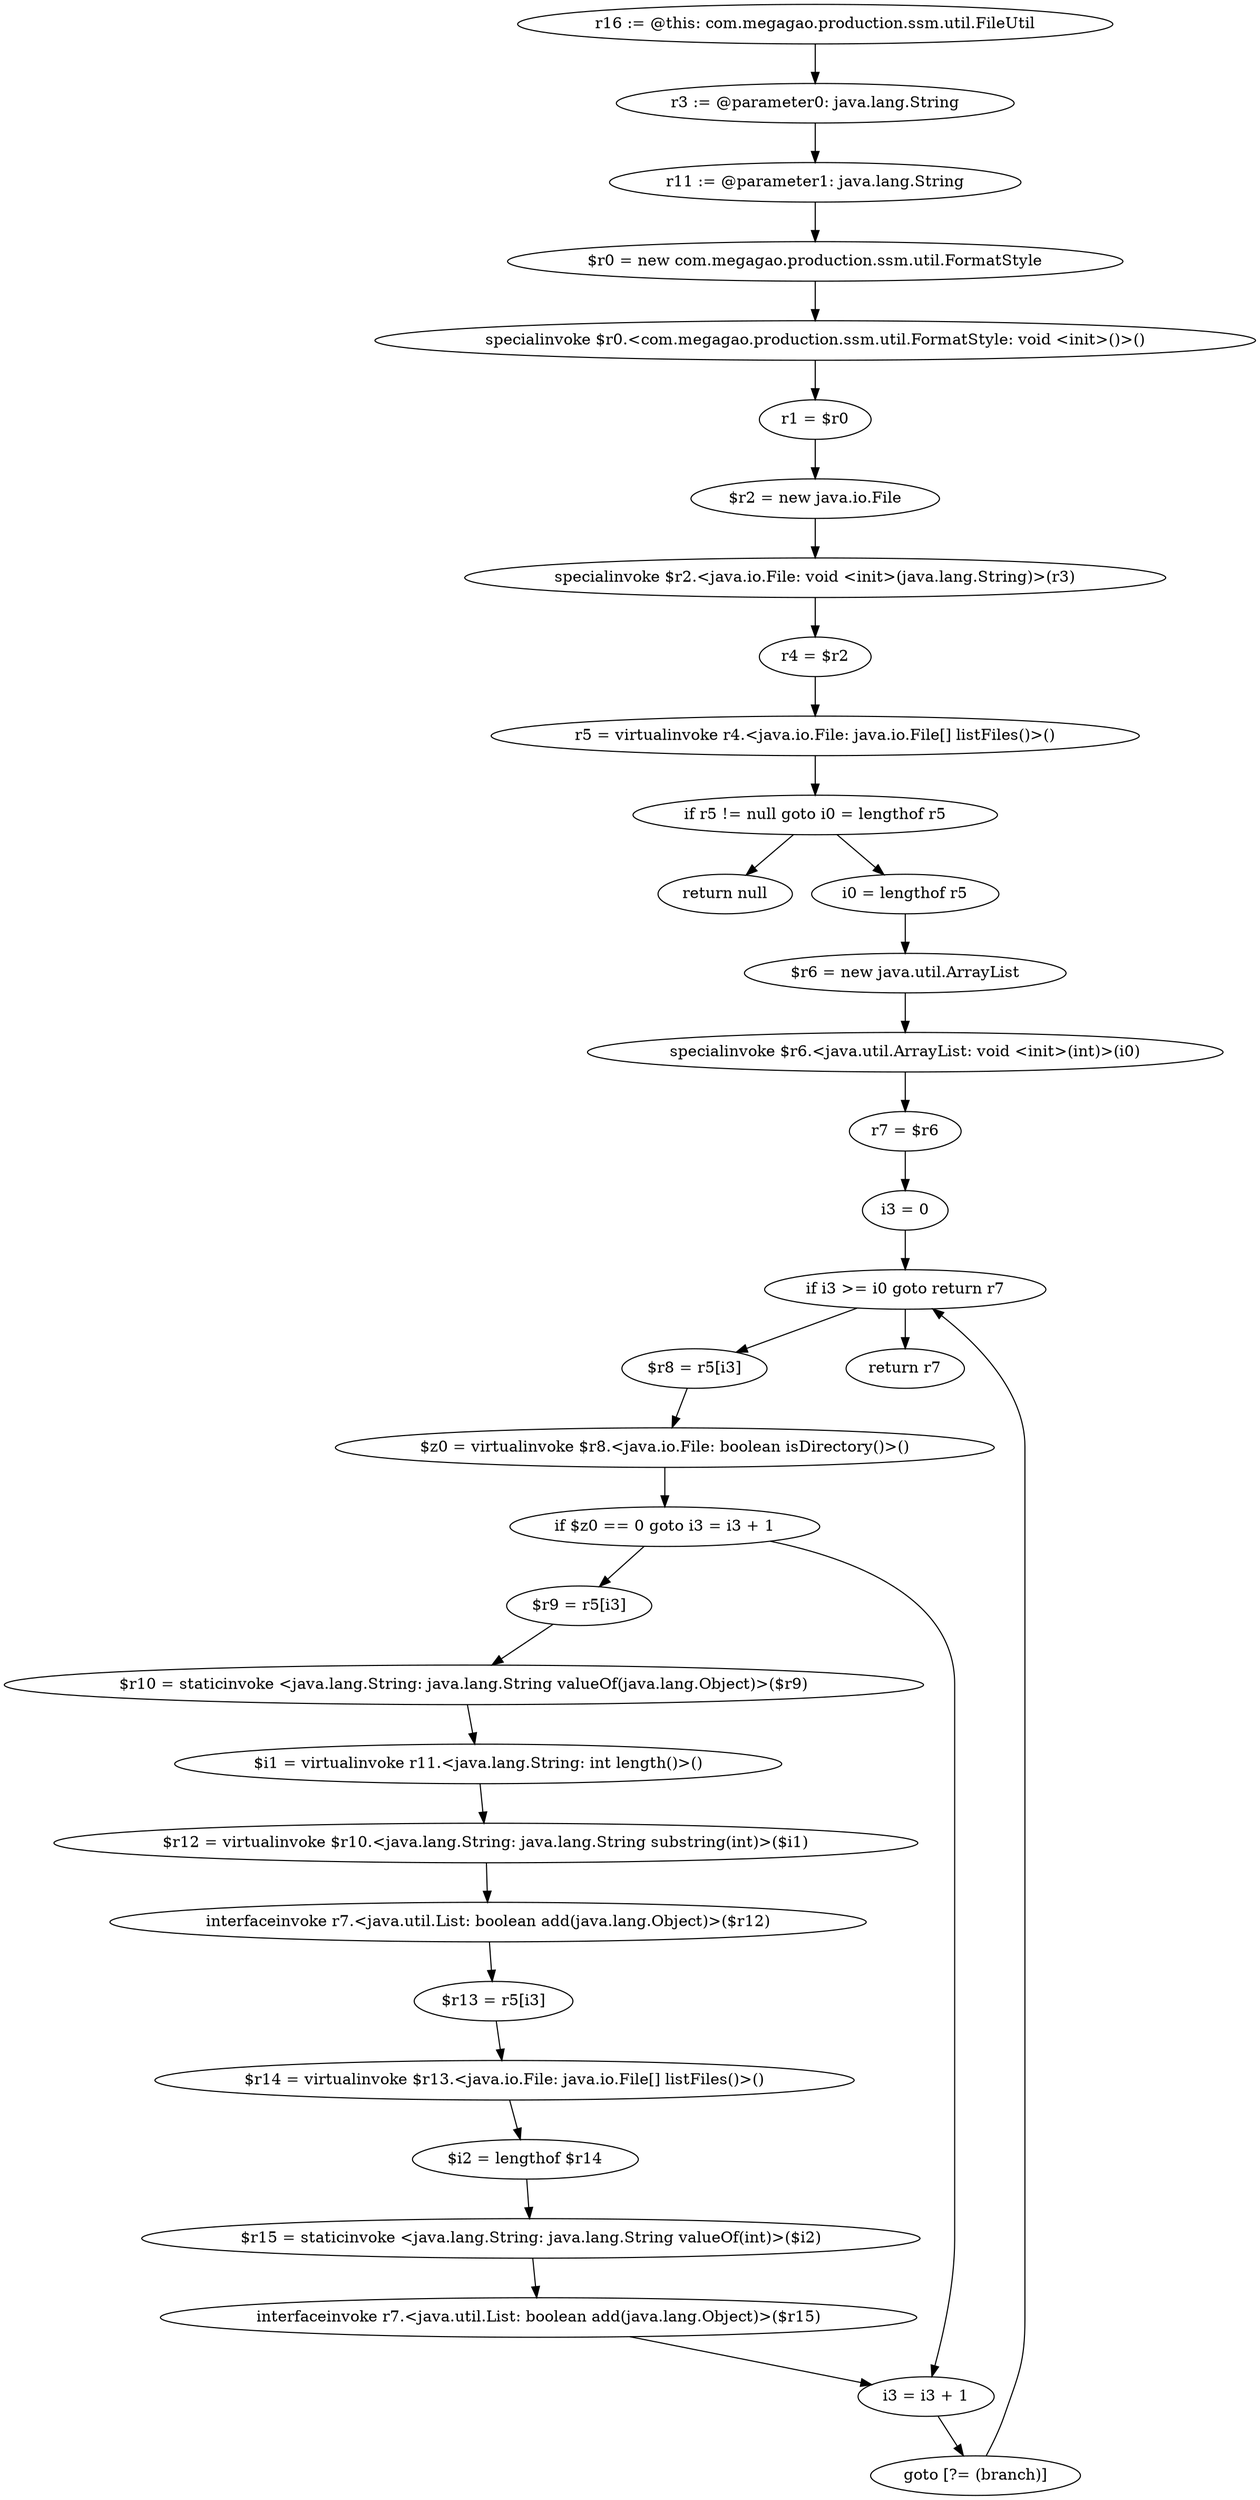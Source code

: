 digraph "unitGraph" {
    "r16 := @this: com.megagao.production.ssm.util.FileUtil"
    "r3 := @parameter0: java.lang.String"
    "r11 := @parameter1: java.lang.String"
    "$r0 = new com.megagao.production.ssm.util.FormatStyle"
    "specialinvoke $r0.<com.megagao.production.ssm.util.FormatStyle: void <init>()>()"
    "r1 = $r0"
    "$r2 = new java.io.File"
    "specialinvoke $r2.<java.io.File: void <init>(java.lang.String)>(r3)"
    "r4 = $r2"
    "r5 = virtualinvoke r4.<java.io.File: java.io.File[] listFiles()>()"
    "if r5 != null goto i0 = lengthof r5"
    "return null"
    "i0 = lengthof r5"
    "$r6 = new java.util.ArrayList"
    "specialinvoke $r6.<java.util.ArrayList: void <init>(int)>(i0)"
    "r7 = $r6"
    "i3 = 0"
    "if i3 >= i0 goto return r7"
    "$r8 = r5[i3]"
    "$z0 = virtualinvoke $r8.<java.io.File: boolean isDirectory()>()"
    "if $z0 == 0 goto i3 = i3 + 1"
    "$r9 = r5[i3]"
    "$r10 = staticinvoke <java.lang.String: java.lang.String valueOf(java.lang.Object)>($r9)"
    "$i1 = virtualinvoke r11.<java.lang.String: int length()>()"
    "$r12 = virtualinvoke $r10.<java.lang.String: java.lang.String substring(int)>($i1)"
    "interfaceinvoke r7.<java.util.List: boolean add(java.lang.Object)>($r12)"
    "$r13 = r5[i3]"
    "$r14 = virtualinvoke $r13.<java.io.File: java.io.File[] listFiles()>()"
    "$i2 = lengthof $r14"
    "$r15 = staticinvoke <java.lang.String: java.lang.String valueOf(int)>($i2)"
    "interfaceinvoke r7.<java.util.List: boolean add(java.lang.Object)>($r15)"
    "i3 = i3 + 1"
    "goto [?= (branch)]"
    "return r7"
    "r16 := @this: com.megagao.production.ssm.util.FileUtil"->"r3 := @parameter0: java.lang.String";
    "r3 := @parameter0: java.lang.String"->"r11 := @parameter1: java.lang.String";
    "r11 := @parameter1: java.lang.String"->"$r0 = new com.megagao.production.ssm.util.FormatStyle";
    "$r0 = new com.megagao.production.ssm.util.FormatStyle"->"specialinvoke $r0.<com.megagao.production.ssm.util.FormatStyle: void <init>()>()";
    "specialinvoke $r0.<com.megagao.production.ssm.util.FormatStyle: void <init>()>()"->"r1 = $r0";
    "r1 = $r0"->"$r2 = new java.io.File";
    "$r2 = new java.io.File"->"specialinvoke $r2.<java.io.File: void <init>(java.lang.String)>(r3)";
    "specialinvoke $r2.<java.io.File: void <init>(java.lang.String)>(r3)"->"r4 = $r2";
    "r4 = $r2"->"r5 = virtualinvoke r4.<java.io.File: java.io.File[] listFiles()>()";
    "r5 = virtualinvoke r4.<java.io.File: java.io.File[] listFiles()>()"->"if r5 != null goto i0 = lengthof r5";
    "if r5 != null goto i0 = lengthof r5"->"return null";
    "if r5 != null goto i0 = lengthof r5"->"i0 = lengthof r5";
    "i0 = lengthof r5"->"$r6 = new java.util.ArrayList";
    "$r6 = new java.util.ArrayList"->"specialinvoke $r6.<java.util.ArrayList: void <init>(int)>(i0)";
    "specialinvoke $r6.<java.util.ArrayList: void <init>(int)>(i0)"->"r7 = $r6";
    "r7 = $r6"->"i3 = 0";
    "i3 = 0"->"if i3 >= i0 goto return r7";
    "if i3 >= i0 goto return r7"->"$r8 = r5[i3]";
    "if i3 >= i0 goto return r7"->"return r7";
    "$r8 = r5[i3]"->"$z0 = virtualinvoke $r8.<java.io.File: boolean isDirectory()>()";
    "$z0 = virtualinvoke $r8.<java.io.File: boolean isDirectory()>()"->"if $z0 == 0 goto i3 = i3 + 1";
    "if $z0 == 0 goto i3 = i3 + 1"->"$r9 = r5[i3]";
    "if $z0 == 0 goto i3 = i3 + 1"->"i3 = i3 + 1";
    "$r9 = r5[i3]"->"$r10 = staticinvoke <java.lang.String: java.lang.String valueOf(java.lang.Object)>($r9)";
    "$r10 = staticinvoke <java.lang.String: java.lang.String valueOf(java.lang.Object)>($r9)"->"$i1 = virtualinvoke r11.<java.lang.String: int length()>()";
    "$i1 = virtualinvoke r11.<java.lang.String: int length()>()"->"$r12 = virtualinvoke $r10.<java.lang.String: java.lang.String substring(int)>($i1)";
    "$r12 = virtualinvoke $r10.<java.lang.String: java.lang.String substring(int)>($i1)"->"interfaceinvoke r7.<java.util.List: boolean add(java.lang.Object)>($r12)";
    "interfaceinvoke r7.<java.util.List: boolean add(java.lang.Object)>($r12)"->"$r13 = r5[i3]";
    "$r13 = r5[i3]"->"$r14 = virtualinvoke $r13.<java.io.File: java.io.File[] listFiles()>()";
    "$r14 = virtualinvoke $r13.<java.io.File: java.io.File[] listFiles()>()"->"$i2 = lengthof $r14";
    "$i2 = lengthof $r14"->"$r15 = staticinvoke <java.lang.String: java.lang.String valueOf(int)>($i2)";
    "$r15 = staticinvoke <java.lang.String: java.lang.String valueOf(int)>($i2)"->"interfaceinvoke r7.<java.util.List: boolean add(java.lang.Object)>($r15)";
    "interfaceinvoke r7.<java.util.List: boolean add(java.lang.Object)>($r15)"->"i3 = i3 + 1";
    "i3 = i3 + 1"->"goto [?= (branch)]";
    "goto [?= (branch)]"->"if i3 >= i0 goto return r7";
}
